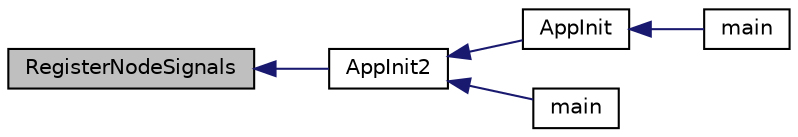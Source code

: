 digraph "RegisterNodeSignals"
{
  edge [fontname="Helvetica",fontsize="10",labelfontname="Helvetica",labelfontsize="10"];
  node [fontname="Helvetica",fontsize="10",shape=record];
  rankdir="LR";
  Node5589 [label="RegisterNodeSignals",height=0.2,width=0.4,color="black", fillcolor="grey75", style="filled", fontcolor="black"];
  Node5589 -> Node5590 [dir="back",color="midnightblue",fontsize="10",style="solid",fontname="Helvetica"];
  Node5590 [label="AppInit2",height=0.2,width=0.4,color="black", fillcolor="white", style="filled",URL="$d8/dc0/init_8h.html#a1a4c1bfbf6ba1db77e988b89b9cadfd3",tooltip="Initialize ion. "];
  Node5590 -> Node5591 [dir="back",color="midnightblue",fontsize="10",style="solid",fontname="Helvetica"];
  Node5591 [label="AppInit",height=0.2,width=0.4,color="black", fillcolor="white", style="filled",URL="$d4/d35/iond_8cpp.html#ac59316b767e6984e1285f0531275286b"];
  Node5591 -> Node5592 [dir="back",color="midnightblue",fontsize="10",style="solid",fontname="Helvetica"];
  Node5592 [label="main",height=0.2,width=0.4,color="black", fillcolor="white", style="filled",URL="$d4/d35/iond_8cpp.html#a0ddf1224851353fc92bfbff6f499fa97"];
  Node5590 -> Node5593 [dir="back",color="midnightblue",fontsize="10",style="solid",fontname="Helvetica"];
  Node5593 [label="main",height=0.2,width=0.4,color="black", fillcolor="white", style="filled",URL="$d5/d2d/ion_8cpp.html#a0ddf1224851353fc92bfbff6f499fa97"];
}
